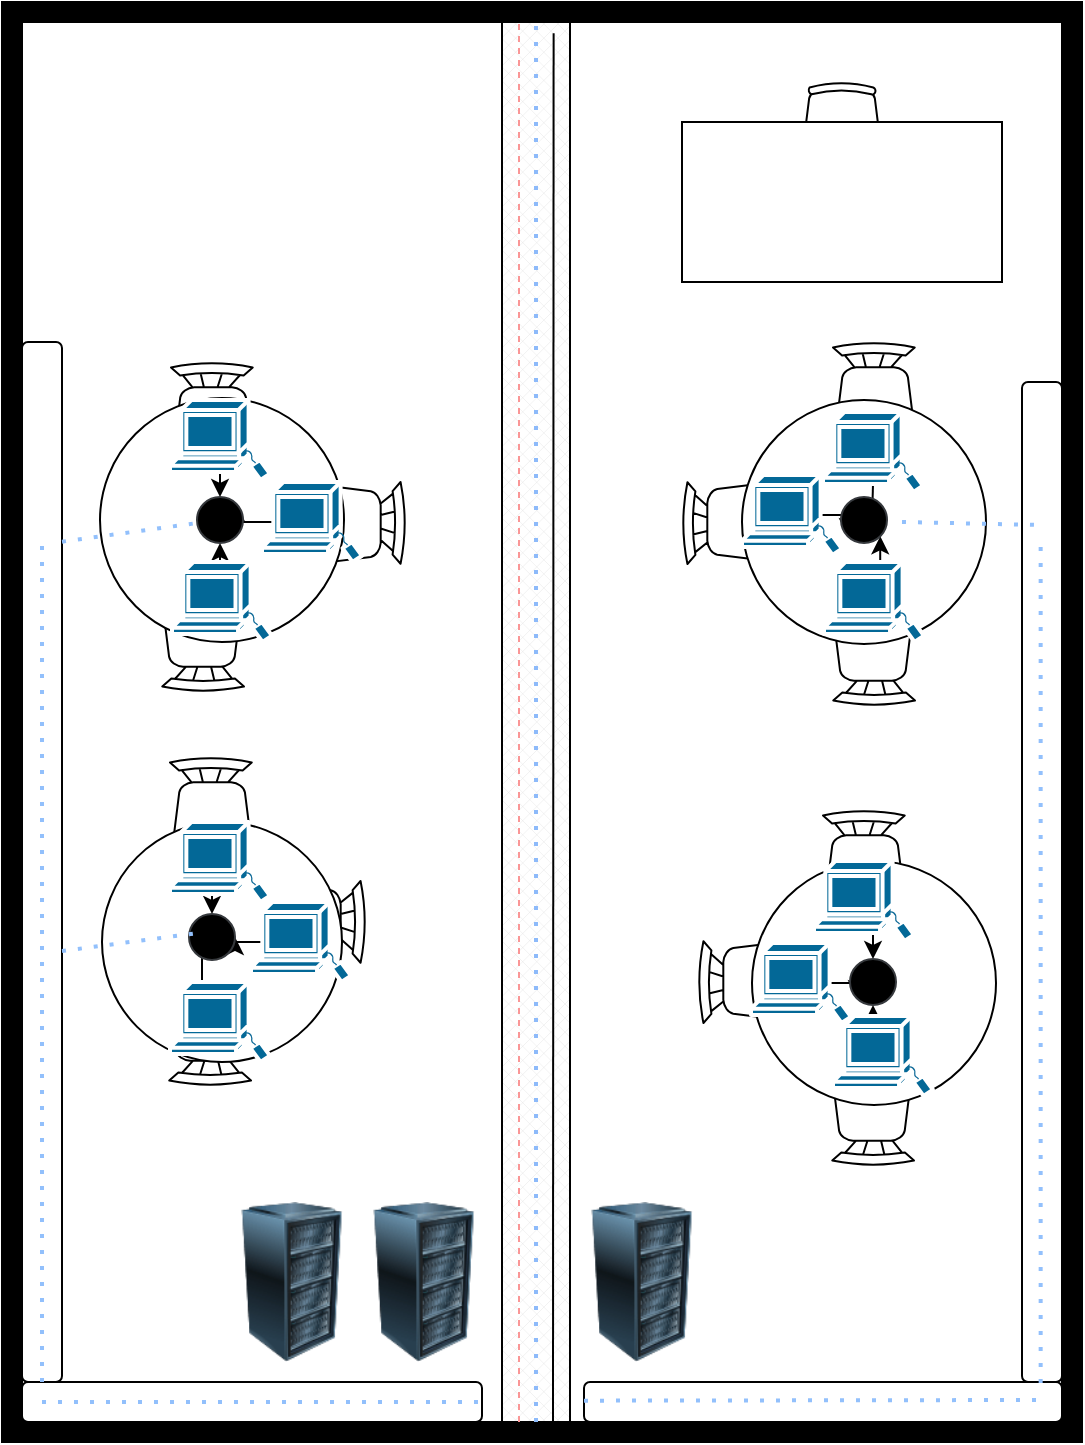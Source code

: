 <mxfile version="24.7.17">
  <diagram name="Página-1" id="sKuQcLdLyPzWn0vI1AE5">
    <mxGraphModel dx="801" dy="2863" grid="1" gridSize="10" guides="1" tooltips="1" connect="1" arrows="1" fold="1" page="1" pageScale="1" pageWidth="827" pageHeight="1169" math="0" shadow="0">
      <root>
        <mxCell id="0" />
        <mxCell id="1" parent="0" />
        <mxCell id="8MxUGp5JQtOr7JU15H_O-122" value="" style="verticalLabelPosition=bottom;html=1;verticalAlign=top;align=center;shape=mxgraph.floorplan.chair;direction=south;" vertex="1" parent="1">
          <mxGeometry x="290" y="-2040" width="52" height="41" as="geometry" />
        </mxCell>
        <mxCell id="8MxUGp5JQtOr7JU15H_O-123" value="" style="verticalLabelPosition=bottom;html=1;verticalAlign=top;align=center;shape=mxgraph.floorplan.chair;direction=west;" vertex="1" parent="1">
          <mxGeometry x="220" y="-1987" width="41" height="52" as="geometry" />
        </mxCell>
        <mxCell id="8MxUGp5JQtOr7JU15H_O-120" value="" style="verticalLabelPosition=bottom;html=1;verticalAlign=top;align=center;shape=mxgraph.floorplan.chair;direction=east;" vertex="1" parent="1">
          <mxGeometry x="224.5" y="-2100" width="41" height="52" as="geometry" />
        </mxCell>
        <mxCell id="8MxUGp5JQtOr7JU15H_O-62" value="" style="verticalLabelPosition=bottom;html=1;verticalAlign=top;align=center;shape=mxgraph.floorplan.chair;direction=east;" vertex="1" parent="1">
          <mxGeometry x="555.5" y="-2110" width="41" height="52" as="geometry" />
        </mxCell>
        <mxCell id="8MxUGp5JQtOr7JU15H_O-63" value="" style="verticalLabelPosition=bottom;html=1;verticalAlign=top;align=center;shape=mxgraph.floorplan.chair;direction=north;" vertex="1" parent="1">
          <mxGeometry x="480" y="-2040" width="52" height="41" as="geometry" />
        </mxCell>
        <mxCell id="8MxUGp5JQtOr7JU15H_O-61" value="" style="verticalLabelPosition=bottom;html=1;verticalAlign=top;align=center;shape=mxgraph.floorplan.chair;direction=west;" vertex="1" parent="1">
          <mxGeometry x="555.5" y="-1980" width="41" height="52" as="geometry" />
        </mxCell>
        <mxCell id="8MxUGp5JQtOr7JU15H_O-59" value="" style="verticalLabelPosition=bottom;html=1;verticalAlign=top;align=center;shape=mxgraph.floorplan.chair;direction=east;" vertex="1" parent="1">
          <mxGeometry x="550.5" y="-1876" width="41" height="52" as="geometry" />
        </mxCell>
        <mxCell id="8MxUGp5JQtOr7JU15H_O-60" value="" style="verticalLabelPosition=bottom;html=1;verticalAlign=top;align=center;shape=mxgraph.floorplan.chair;direction=west;" vertex="1" parent="1">
          <mxGeometry x="555" y="-1750" width="41" height="52" as="geometry" />
        </mxCell>
        <mxCell id="8MxUGp5JQtOr7JU15H_O-58" value="" style="verticalLabelPosition=bottom;html=1;verticalAlign=top;align=center;shape=mxgraph.floorplan.chair;direction=north;" vertex="1" parent="1">
          <mxGeometry x="488" y="-1810.5" width="52" height="41" as="geometry" />
        </mxCell>
        <mxCell id="8MxUGp5JQtOr7JU15H_O-57" value="" style="verticalLabelPosition=bottom;html=1;verticalAlign=top;align=center;shape=mxgraph.floorplan.chair;direction=west;" vertex="1" parent="1">
          <mxGeometry x="223.5" y="-1790" width="41" height="52" as="geometry" />
        </mxCell>
        <mxCell id="8MxUGp5JQtOr7JU15H_O-56" value="" style="verticalLabelPosition=bottom;html=1;verticalAlign=top;align=center;shape=mxgraph.floorplan.chair;direction=south;" vertex="1" parent="1">
          <mxGeometry x="270" y="-1840.5" width="52" height="41" as="geometry" />
        </mxCell>
        <mxCell id="8MxUGp5JQtOr7JU15H_O-55" value="" style="verticalLabelPosition=bottom;html=1;verticalAlign=top;align=center;shape=mxgraph.floorplan.chair;" vertex="1" parent="1">
          <mxGeometry x="224" y="-1902.5" width="41" height="52" as="geometry" />
        </mxCell>
        <mxCell id="8MxUGp5JQtOr7JU15H_O-39" value="" style="verticalLabelPosition=bottom;html=1;verticalAlign=top;align=center;shape=mxgraph.floorplan.room;fillColor=strokeColor;" vertex="1" parent="1">
          <mxGeometry x="140" y="-2280" width="540" height="720" as="geometry" />
        </mxCell>
        <mxCell id="8MxUGp5JQtOr7JU15H_O-52" value="" style="verticalLabelPosition=bottom;html=1;verticalAlign=top;align=center;shape=mxgraph.floorplan.office_chair;shadow=0;" vertex="1" parent="1">
          <mxGeometry x="540" y="-2240" width="40" height="43" as="geometry" />
        </mxCell>
        <mxCell id="8MxUGp5JQtOr7JU15H_O-54" value="" style="shape=rect;shadow=0;html=1;" vertex="1" parent="1">
          <mxGeometry x="480" y="-2220" width="160" height="80" as="geometry" />
        </mxCell>
        <mxCell id="8MxUGp5JQtOr7JU15H_O-96" value="" style="ellipse;whiteSpace=wrap;html=1;aspect=fixed;" vertex="1" parent="1">
          <mxGeometry x="190" y="-1870" width="120" height="120" as="geometry" />
        </mxCell>
        <mxCell id="8MxUGp5JQtOr7JU15H_O-158" style="edgeStyle=orthogonalEdgeStyle;rounded=0;orthogonalLoop=1;jettySize=auto;html=1;exitX=0.5;exitY=0.9;exitDx=0;exitDy=0;exitPerimeter=0;entryX=0.5;entryY=0;entryDx=0;entryDy=0;" edge="1" parent="1" source="8MxUGp5JQtOr7JU15H_O-101" target="8MxUGp5JQtOr7JU15H_O-144">
          <mxGeometry relative="1" as="geometry" />
        </mxCell>
        <mxCell id="8MxUGp5JQtOr7JU15H_O-101" value="" style="shape=mxgraph.cisco.computers_and_peripherals.sun_workstation;sketch=0;html=1;pointerEvents=1;dashed=0;fillColor=#036897;strokeColor=#ffffff;strokeWidth=2;verticalLabelPosition=bottom;verticalAlign=top;align=center;outlineConnect=0;" vertex="1" parent="1">
          <mxGeometry x="224" y="-1870" width="50" height="40" as="geometry" />
        </mxCell>
        <mxCell id="8MxUGp5JQtOr7JU15H_O-156" style="edgeStyle=orthogonalEdgeStyle;rounded=0;orthogonalLoop=1;jettySize=auto;html=1;exitX=0.115;exitY=0.5;exitDx=0;exitDy=0;exitPerimeter=0;entryX=1;entryY=0.5;entryDx=0;entryDy=0;" edge="1" parent="1" source="8MxUGp5JQtOr7JU15H_O-103" target="8MxUGp5JQtOr7JU15H_O-144">
          <mxGeometry relative="1" as="geometry" />
        </mxCell>
        <mxCell id="8MxUGp5JQtOr7JU15H_O-103" value="" style="shape=mxgraph.cisco.computers_and_peripherals.sun_workstation;sketch=0;html=1;pointerEvents=1;dashed=0;fillColor=#036897;strokeColor=#ffffff;strokeWidth=2;verticalLabelPosition=bottom;verticalAlign=top;align=center;outlineConnect=0;" vertex="1" parent="1">
          <mxGeometry x="264.5" y="-1830" width="50" height="40" as="geometry" />
        </mxCell>
        <mxCell id="8MxUGp5JQtOr7JU15H_O-157" style="edgeStyle=orthogonalEdgeStyle;rounded=0;orthogonalLoop=1;jettySize=auto;html=1;exitX=0.5;exitY=0;exitDx=0;exitDy=0;exitPerimeter=0;" edge="1" parent="1" source="8MxUGp5JQtOr7JU15H_O-104">
          <mxGeometry relative="1" as="geometry">
            <mxPoint x="240" y="-1820" as="targetPoint" />
          </mxGeometry>
        </mxCell>
        <mxCell id="8MxUGp5JQtOr7JU15H_O-104" value="" style="shape=mxgraph.cisco.computers_and_peripherals.sun_workstation;sketch=0;html=1;pointerEvents=1;dashed=0;fillColor=#036897;strokeColor=#ffffff;strokeWidth=2;verticalLabelPosition=bottom;verticalAlign=top;align=center;outlineConnect=0;" vertex="1" parent="1">
          <mxGeometry x="224" y="-1790" width="50" height="40" as="geometry" />
        </mxCell>
        <mxCell id="8MxUGp5JQtOr7JU15H_O-105" value="" style="ellipse;whiteSpace=wrap;html=1;aspect=fixed;" vertex="1" parent="1">
          <mxGeometry x="189" y="-2082" width="122" height="122" as="geometry" />
        </mxCell>
        <mxCell id="8MxUGp5JQtOr7JU15H_O-155" style="edgeStyle=orthogonalEdgeStyle;rounded=0;orthogonalLoop=1;jettySize=auto;html=1;exitX=0.5;exitY=0.9;exitDx=0;exitDy=0;exitPerimeter=0;entryX=0.5;entryY=0;entryDx=0;entryDy=0;" edge="1" parent="1" source="8MxUGp5JQtOr7JU15H_O-107" target="8MxUGp5JQtOr7JU15H_O-143">
          <mxGeometry relative="1" as="geometry" />
        </mxCell>
        <mxCell id="8MxUGp5JQtOr7JU15H_O-107" value="" style="shape=mxgraph.cisco.computers_and_peripherals.sun_workstation;sketch=0;html=1;pointerEvents=1;dashed=0;fillColor=#036897;strokeColor=#ffffff;strokeWidth=2;verticalLabelPosition=bottom;verticalAlign=top;align=center;outlineConnect=0;" vertex="1" parent="1">
          <mxGeometry x="224" y="-2081" width="50" height="40" as="geometry" />
        </mxCell>
        <mxCell id="8MxUGp5JQtOr7JU15H_O-154" style="edgeStyle=orthogonalEdgeStyle;rounded=0;orthogonalLoop=1;jettySize=auto;html=1;exitX=0.5;exitY=0;exitDx=0;exitDy=0;exitPerimeter=0;entryX=0.5;entryY=1;entryDx=0;entryDy=0;" edge="1" parent="1" source="8MxUGp5JQtOr7JU15H_O-108" target="8MxUGp5JQtOr7JU15H_O-143">
          <mxGeometry relative="1" as="geometry" />
        </mxCell>
        <mxCell id="8MxUGp5JQtOr7JU15H_O-108" value="" style="shape=mxgraph.cisco.computers_and_peripherals.sun_workstation;sketch=0;html=1;pointerEvents=1;dashed=0;fillColor=#036897;strokeColor=#ffffff;strokeWidth=2;verticalLabelPosition=bottom;verticalAlign=top;align=center;outlineConnect=0;" vertex="1" parent="1">
          <mxGeometry x="225" y="-2000" width="50" height="40" as="geometry" />
        </mxCell>
        <mxCell id="8MxUGp5JQtOr7JU15H_O-152" style="edgeStyle=orthogonalEdgeStyle;rounded=0;orthogonalLoop=1;jettySize=auto;html=1;exitX=0.115;exitY=0.5;exitDx=0;exitDy=0;exitPerimeter=0;entryX=1;entryY=0;entryDx=0;entryDy=0;" edge="1" parent="1" source="8MxUGp5JQtOr7JU15H_O-109" target="8MxUGp5JQtOr7JU15H_O-143">
          <mxGeometry relative="1" as="geometry" />
        </mxCell>
        <mxCell id="8MxUGp5JQtOr7JU15H_O-109" value="" style="shape=mxgraph.cisco.computers_and_peripherals.sun_workstation;sketch=0;html=1;pointerEvents=1;dashed=0;fillColor=#036897;strokeColor=#ffffff;strokeWidth=2;verticalLabelPosition=bottom;verticalAlign=top;align=center;outlineConnect=0;" vertex="1" parent="1">
          <mxGeometry x="270" y="-2040" width="50" height="40" as="geometry" />
        </mxCell>
        <mxCell id="8MxUGp5JQtOr7JU15H_O-111" value="" style="ellipse;whiteSpace=wrap;html=1;aspect=fixed;" vertex="1" parent="1">
          <mxGeometry x="510" y="-2081" width="122" height="122" as="geometry" />
        </mxCell>
        <mxCell id="8MxUGp5JQtOr7JU15H_O-112" value="" style="ellipse;whiteSpace=wrap;html=1;aspect=fixed;" vertex="1" parent="1">
          <mxGeometry x="515" y="-1850.5" width="122" height="122" as="geometry" />
        </mxCell>
        <mxCell id="8MxUGp5JQtOr7JU15H_O-164" style="edgeStyle=orthogonalEdgeStyle;rounded=0;orthogonalLoop=1;jettySize=auto;html=1;exitX=0.5;exitY=0.9;exitDx=0;exitDy=0;exitPerimeter=0;" edge="1" parent="1" source="8MxUGp5JQtOr7JU15H_O-113">
          <mxGeometry relative="1" as="geometry">
            <mxPoint x="575" y="-2020" as="targetPoint" />
          </mxGeometry>
        </mxCell>
        <mxCell id="8MxUGp5JQtOr7JU15H_O-113" value="" style="shape=mxgraph.cisco.computers_and_peripherals.sun_workstation;sketch=0;html=1;pointerEvents=1;dashed=0;fillColor=#036897;strokeColor=#ffffff;strokeWidth=2;verticalLabelPosition=bottom;verticalAlign=top;align=center;outlineConnect=0;" vertex="1" parent="1">
          <mxGeometry x="550.5" y="-2075" width="50" height="40" as="geometry" />
        </mxCell>
        <mxCell id="8MxUGp5JQtOr7JU15H_O-162" style="edgeStyle=orthogonalEdgeStyle;rounded=0;orthogonalLoop=1;jettySize=auto;html=1;exitX=0.5;exitY=0;exitDx=0;exitDy=0;exitPerimeter=0;entryX=1;entryY=1;entryDx=0;entryDy=0;" edge="1" parent="1" source="8MxUGp5JQtOr7JU15H_O-114" target="8MxUGp5JQtOr7JU15H_O-146">
          <mxGeometry relative="1" as="geometry" />
        </mxCell>
        <mxCell id="8MxUGp5JQtOr7JU15H_O-114" value="" style="shape=mxgraph.cisco.computers_and_peripherals.sun_workstation;sketch=0;html=1;pointerEvents=1;dashed=0;fillColor=#036897;strokeColor=#ffffff;strokeWidth=2;verticalLabelPosition=bottom;verticalAlign=top;align=center;outlineConnect=0;" vertex="1" parent="1">
          <mxGeometry x="551" y="-2000" width="50" height="40" as="geometry" />
        </mxCell>
        <mxCell id="8MxUGp5JQtOr7JU15H_O-163" style="edgeStyle=orthogonalEdgeStyle;rounded=0;orthogonalLoop=1;jettySize=auto;html=1;exitX=0.785;exitY=0.5;exitDx=0;exitDy=0;exitPerimeter=0;entryX=0;entryY=1;entryDx=0;entryDy=0;" edge="1" parent="1" source="8MxUGp5JQtOr7JU15H_O-115" target="8MxUGp5JQtOr7JU15H_O-146">
          <mxGeometry relative="1" as="geometry" />
        </mxCell>
        <mxCell id="8MxUGp5JQtOr7JU15H_O-115" value="" style="shape=mxgraph.cisco.computers_and_peripherals.sun_workstation;sketch=0;html=1;pointerEvents=1;dashed=0;fillColor=#036897;strokeColor=#ffffff;strokeWidth=2;verticalLabelPosition=bottom;verticalAlign=top;align=center;outlineConnect=0;" vertex="1" parent="1">
          <mxGeometry x="510" y="-2043.5" width="50" height="40" as="geometry" />
        </mxCell>
        <mxCell id="8MxUGp5JQtOr7JU15H_O-161" style="edgeStyle=orthogonalEdgeStyle;rounded=0;orthogonalLoop=1;jettySize=auto;html=1;exitX=0.5;exitY=0.9;exitDx=0;exitDy=0;exitPerimeter=0;entryX=0.5;entryY=0;entryDx=0;entryDy=0;" edge="1" parent="1" source="8MxUGp5JQtOr7JU15H_O-117" target="8MxUGp5JQtOr7JU15H_O-147">
          <mxGeometry relative="1" as="geometry" />
        </mxCell>
        <mxCell id="8MxUGp5JQtOr7JU15H_O-117" value="" style="shape=mxgraph.cisco.computers_and_peripherals.sun_workstation;sketch=0;html=1;pointerEvents=1;dashed=0;fillColor=#036897;strokeColor=#ffffff;strokeWidth=2;verticalLabelPosition=bottom;verticalAlign=top;align=center;outlineConnect=0;" vertex="1" parent="1">
          <mxGeometry x="546" y="-1850.5" width="50" height="40" as="geometry" />
        </mxCell>
        <mxCell id="8MxUGp5JQtOr7JU15H_O-160" style="edgeStyle=orthogonalEdgeStyle;rounded=0;orthogonalLoop=1;jettySize=auto;html=1;exitX=0.785;exitY=0.5;exitDx=0;exitDy=0;exitPerimeter=0;entryX=0;entryY=1;entryDx=0;entryDy=0;" edge="1" parent="1" source="8MxUGp5JQtOr7JU15H_O-118" target="8MxUGp5JQtOr7JU15H_O-147">
          <mxGeometry relative="1" as="geometry" />
        </mxCell>
        <mxCell id="8MxUGp5JQtOr7JU15H_O-118" value="" style="shape=mxgraph.cisco.computers_and_peripherals.sun_workstation;sketch=0;html=1;pointerEvents=1;dashed=0;fillColor=#036897;strokeColor=#ffffff;strokeWidth=2;verticalLabelPosition=bottom;verticalAlign=top;align=center;outlineConnect=0;" vertex="1" parent="1">
          <mxGeometry x="514.5" y="-1809.5" width="50" height="40" as="geometry" />
        </mxCell>
        <mxCell id="8MxUGp5JQtOr7JU15H_O-159" style="edgeStyle=orthogonalEdgeStyle;rounded=0;orthogonalLoop=1;jettySize=auto;html=1;exitX=0.5;exitY=0;exitDx=0;exitDy=0;exitPerimeter=0;entryX=0.5;entryY=1;entryDx=0;entryDy=0;" edge="1" parent="1" source="8MxUGp5JQtOr7JU15H_O-119" target="8MxUGp5JQtOr7JU15H_O-147">
          <mxGeometry relative="1" as="geometry" />
        </mxCell>
        <mxCell id="8MxUGp5JQtOr7JU15H_O-119" value="" style="shape=mxgraph.cisco.computers_and_peripherals.sun_workstation;sketch=0;html=1;pointerEvents=1;dashed=0;fillColor=#036897;strokeColor=#ffffff;strokeWidth=2;verticalLabelPosition=bottom;verticalAlign=top;align=center;outlineConnect=0;" vertex="1" parent="1">
          <mxGeometry x="555.5" y="-1773" width="50" height="40" as="geometry" />
        </mxCell>
        <mxCell id="8MxUGp5JQtOr7JU15H_O-124" value="" style="image;html=1;image=img/lib/clip_art/computers/Server_Rack_128x128.png" vertex="1" parent="1">
          <mxGeometry x="311" y="-1680" width="80" height="80" as="geometry" />
        </mxCell>
        <mxCell id="8MxUGp5JQtOr7JU15H_O-125" value="" style="image;html=1;image=img/lib/clip_art/computers/Server_Rack_128x128.png" vertex="1" parent="1">
          <mxGeometry x="420" y="-1680" width="80" height="80" as="geometry" />
        </mxCell>
        <mxCell id="8MxUGp5JQtOr7JU15H_O-126" value="" style="image;html=1;image=img/lib/clip_art/computers/Server_Rack_128x128.png" vertex="1" parent="1">
          <mxGeometry x="245" y="-1680" width="80" height="80" as="geometry" />
        </mxCell>
        <mxCell id="8MxUGp5JQtOr7JU15H_O-127" value="" style="verticalLabelPosition=bottom;verticalAlign=top;html=1;shape=mxgraph.basic.patternFillRect;fillStyle=diagGrid;step=5;fillStrokeWidth=0.2;fillStrokeColor=#dddddd;direction=south;" vertex="1" parent="1">
          <mxGeometry x="390" y="-2270" width="34" height="700" as="geometry" />
        </mxCell>
        <mxCell id="8MxUGp5JQtOr7JU15H_O-128" value="" style="endArrow=none;dashed=1;html=1;rounded=0;entryX=0;entryY=0.75;entryDx=0;entryDy=0;entryPerimeter=0;exitX=1;exitY=0.75;exitDx=0;exitDy=0;exitPerimeter=0;fillColor=#ffe6cc;strokeColor=#FA9696;curved=0;" edge="1" parent="1" source="8MxUGp5JQtOr7JU15H_O-127" target="8MxUGp5JQtOr7JU15H_O-127">
          <mxGeometry width="50" height="50" relative="1" as="geometry">
            <mxPoint x="390" y="-1610" as="sourcePoint" />
            <mxPoint x="440" y="-1660" as="targetPoint" />
          </mxGeometry>
        </mxCell>
        <mxCell id="8MxUGp5JQtOr7JU15H_O-129" value="" style="endArrow=none;dashed=1;html=1;dashPattern=1 3;strokeWidth=2;rounded=1;exitX=1;exitY=0.5;exitDx=0;exitDy=0;exitPerimeter=0;entryX=0;entryY=0.5;entryDx=0;entryDy=0;entryPerimeter=0;curved=0;fillColor=#dae8fc;strokeColor=#8DBAFA;" edge="1" parent="1" source="8MxUGp5JQtOr7JU15H_O-127" target="8MxUGp5JQtOr7JU15H_O-127">
          <mxGeometry width="50" height="50" relative="1" as="geometry">
            <mxPoint x="410" y="-1590" as="sourcePoint" />
            <mxPoint x="460" y="-1640" as="targetPoint" />
          </mxGeometry>
        </mxCell>
        <mxCell id="8MxUGp5JQtOr7JU15H_O-130" value="" style="endArrow=none;html=1;rounded=0;exitX=1;exitY=0.25;exitDx=0;exitDy=0;exitPerimeter=0;entryX=0.008;entryY=0.241;entryDx=0;entryDy=0;entryPerimeter=0;" edge="1" parent="1" source="8MxUGp5JQtOr7JU15H_O-127" target="8MxUGp5JQtOr7JU15H_O-127">
          <mxGeometry width="50" height="50" relative="1" as="geometry">
            <mxPoint x="410" y="-1650" as="sourcePoint" />
            <mxPoint x="460" y="-1700" as="targetPoint" />
          </mxGeometry>
        </mxCell>
        <mxCell id="8MxUGp5JQtOr7JU15H_O-136" value="" style="rounded=1;whiteSpace=wrap;html=1;direction=south;" vertex="1" parent="1">
          <mxGeometry x="150" y="-2110" width="20" height="520" as="geometry" />
        </mxCell>
        <mxCell id="8MxUGp5JQtOr7JU15H_O-137" value="" style="rounded=1;whiteSpace=wrap;html=1;" vertex="1" parent="1">
          <mxGeometry x="150" y="-1590" width="230" height="20" as="geometry" />
        </mxCell>
        <mxCell id="8MxUGp5JQtOr7JU15H_O-139" value="" style="rounded=1;whiteSpace=wrap;html=1;" vertex="1" parent="1">
          <mxGeometry x="431" y="-1590" width="239" height="20" as="geometry" />
        </mxCell>
        <mxCell id="8MxUGp5JQtOr7JU15H_O-140" value="" style="rounded=1;whiteSpace=wrap;html=1;direction=south;" vertex="1" parent="1">
          <mxGeometry x="650" y="-2090" width="20" height="500" as="geometry" />
        </mxCell>
        <mxCell id="8MxUGp5JQtOr7JU15H_O-143" value="" style="ellipse;whiteSpace=wrap;html=1;aspect=fixed;fillColor=#000000;strokeColor=#36393d;" vertex="1" parent="1">
          <mxGeometry x="237.5" y="-2032.5" width="23" height="23" as="geometry" />
        </mxCell>
        <mxCell id="8MxUGp5JQtOr7JU15H_O-144" value="" style="ellipse;whiteSpace=wrap;html=1;aspect=fixed;fillColor=#000000;strokeColor=#36393d;" vertex="1" parent="1">
          <mxGeometry x="233.5" y="-1824" width="23" height="23" as="geometry" />
        </mxCell>
        <mxCell id="8MxUGp5JQtOr7JU15H_O-146" value="" style="ellipse;whiteSpace=wrap;html=1;aspect=fixed;fillColor=#000000;strokeColor=#36393d;" vertex="1" parent="1">
          <mxGeometry x="559.5" y="-2032.5" width="23" height="23" as="geometry" />
        </mxCell>
        <mxCell id="8MxUGp5JQtOr7JU15H_O-147" value="" style="ellipse;whiteSpace=wrap;html=1;aspect=fixed;fillColor=#000000;strokeColor=#36393d;" vertex="1" parent="1">
          <mxGeometry x="564" y="-1801.5" width="23" height="23" as="geometry" />
        </mxCell>
        <mxCell id="8MxUGp5JQtOr7JU15H_O-148" value="" style="endArrow=none;dashed=1;html=1;dashPattern=1 3;strokeWidth=2;rounded=0;exitX=0.192;exitY=0;exitDx=0;exitDy=0;exitPerimeter=0;fillColor=#1ba1e2;strokeColor=#92C0FC;" edge="1" parent="1" source="8MxUGp5JQtOr7JU15H_O-136" target="8MxUGp5JQtOr7JU15H_O-143">
          <mxGeometry width="50" height="50" relative="1" as="geometry">
            <mxPoint x="200" y="-1980" as="sourcePoint" />
            <mxPoint x="250" y="-2030" as="targetPoint" />
          </mxGeometry>
        </mxCell>
        <mxCell id="8MxUGp5JQtOr7JU15H_O-149" value="" style="endArrow=none;dashed=1;html=1;dashPattern=1 3;strokeWidth=2;rounded=0;exitX=1;exitY=0.5;exitDx=0;exitDy=0;fillColor=#1ba1e2;strokeColor=#92C0FC;" edge="1" parent="1" source="8MxUGp5JQtOr7JU15H_O-136">
          <mxGeometry width="50" height="50" relative="1" as="geometry">
            <mxPoint x="130" y="-1926" as="sourcePoint" />
            <mxPoint x="160" y="-2010" as="targetPoint" />
          </mxGeometry>
        </mxCell>
        <mxCell id="8MxUGp5JQtOr7JU15H_O-150" value="" style="endArrow=none;dashed=1;html=1;dashPattern=1 3;strokeWidth=2;rounded=0;fillColor=#1ba1e2;strokeColor=#92C0FC;entryX=1;entryY=0.5;entryDx=0;entryDy=0;" edge="1" parent="1" target="8MxUGp5JQtOr7JU15H_O-137">
          <mxGeometry width="50" height="50" relative="1" as="geometry">
            <mxPoint x="160" y="-1580" as="sourcePoint" />
            <mxPoint x="233.5" y="-1584.5" as="targetPoint" />
          </mxGeometry>
        </mxCell>
        <mxCell id="8MxUGp5JQtOr7JU15H_O-151" value="" style="endArrow=none;dashed=1;html=1;dashPattern=1 3;strokeWidth=2;rounded=0;exitX=0.192;exitY=0;exitDx=0;exitDy=0;exitPerimeter=0;fillColor=#1ba1e2;strokeColor=#92C0FC;" edge="1" parent="1">
          <mxGeometry width="50" height="50" relative="1" as="geometry">
            <mxPoint x="170" y="-1805.5" as="sourcePoint" />
            <mxPoint x="238" y="-1814.5" as="targetPoint" />
          </mxGeometry>
        </mxCell>
        <mxCell id="8MxUGp5JQtOr7JU15H_O-171" value="" style="endArrow=none;dashed=1;html=1;dashPattern=1 3;strokeWidth=2;rounded=0;exitX=1;exitY=0.5;exitDx=0;exitDy=0;fillColor=#1ba1e2;strokeColor=#92C0FC;" edge="1" parent="1">
          <mxGeometry width="50" height="50" relative="1" as="geometry">
            <mxPoint x="659.33" y="-1589.5" as="sourcePoint" />
            <mxPoint x="659.33" y="-2009.5" as="targetPoint" />
          </mxGeometry>
        </mxCell>
        <mxCell id="8MxUGp5JQtOr7JU15H_O-172" value="" style="endArrow=none;dashed=1;html=1;dashPattern=1 3;strokeWidth=2;rounded=0;fillColor=#1ba1e2;strokeColor=#92C0FC;" edge="1" parent="1">
          <mxGeometry width="50" height="50" relative="1" as="geometry">
            <mxPoint x="590" y="-2020" as="sourcePoint" />
            <mxPoint x="659.5" y="-2018.5" as="targetPoint" />
          </mxGeometry>
        </mxCell>
        <mxCell id="8MxUGp5JQtOr7JU15H_O-173" value="" style="endArrow=none;dashed=1;html=1;dashPattern=1 3;strokeWidth=2;rounded=0;fillColor=#1ba1e2;strokeColor=#92C0FC;" edge="1" parent="1">
          <mxGeometry width="50" height="50" relative="1" as="geometry">
            <mxPoint x="431" y="-1580.67" as="sourcePoint" />
            <mxPoint x="660" y="-1581" as="targetPoint" />
          </mxGeometry>
        </mxCell>
      </root>
    </mxGraphModel>
  </diagram>
</mxfile>
